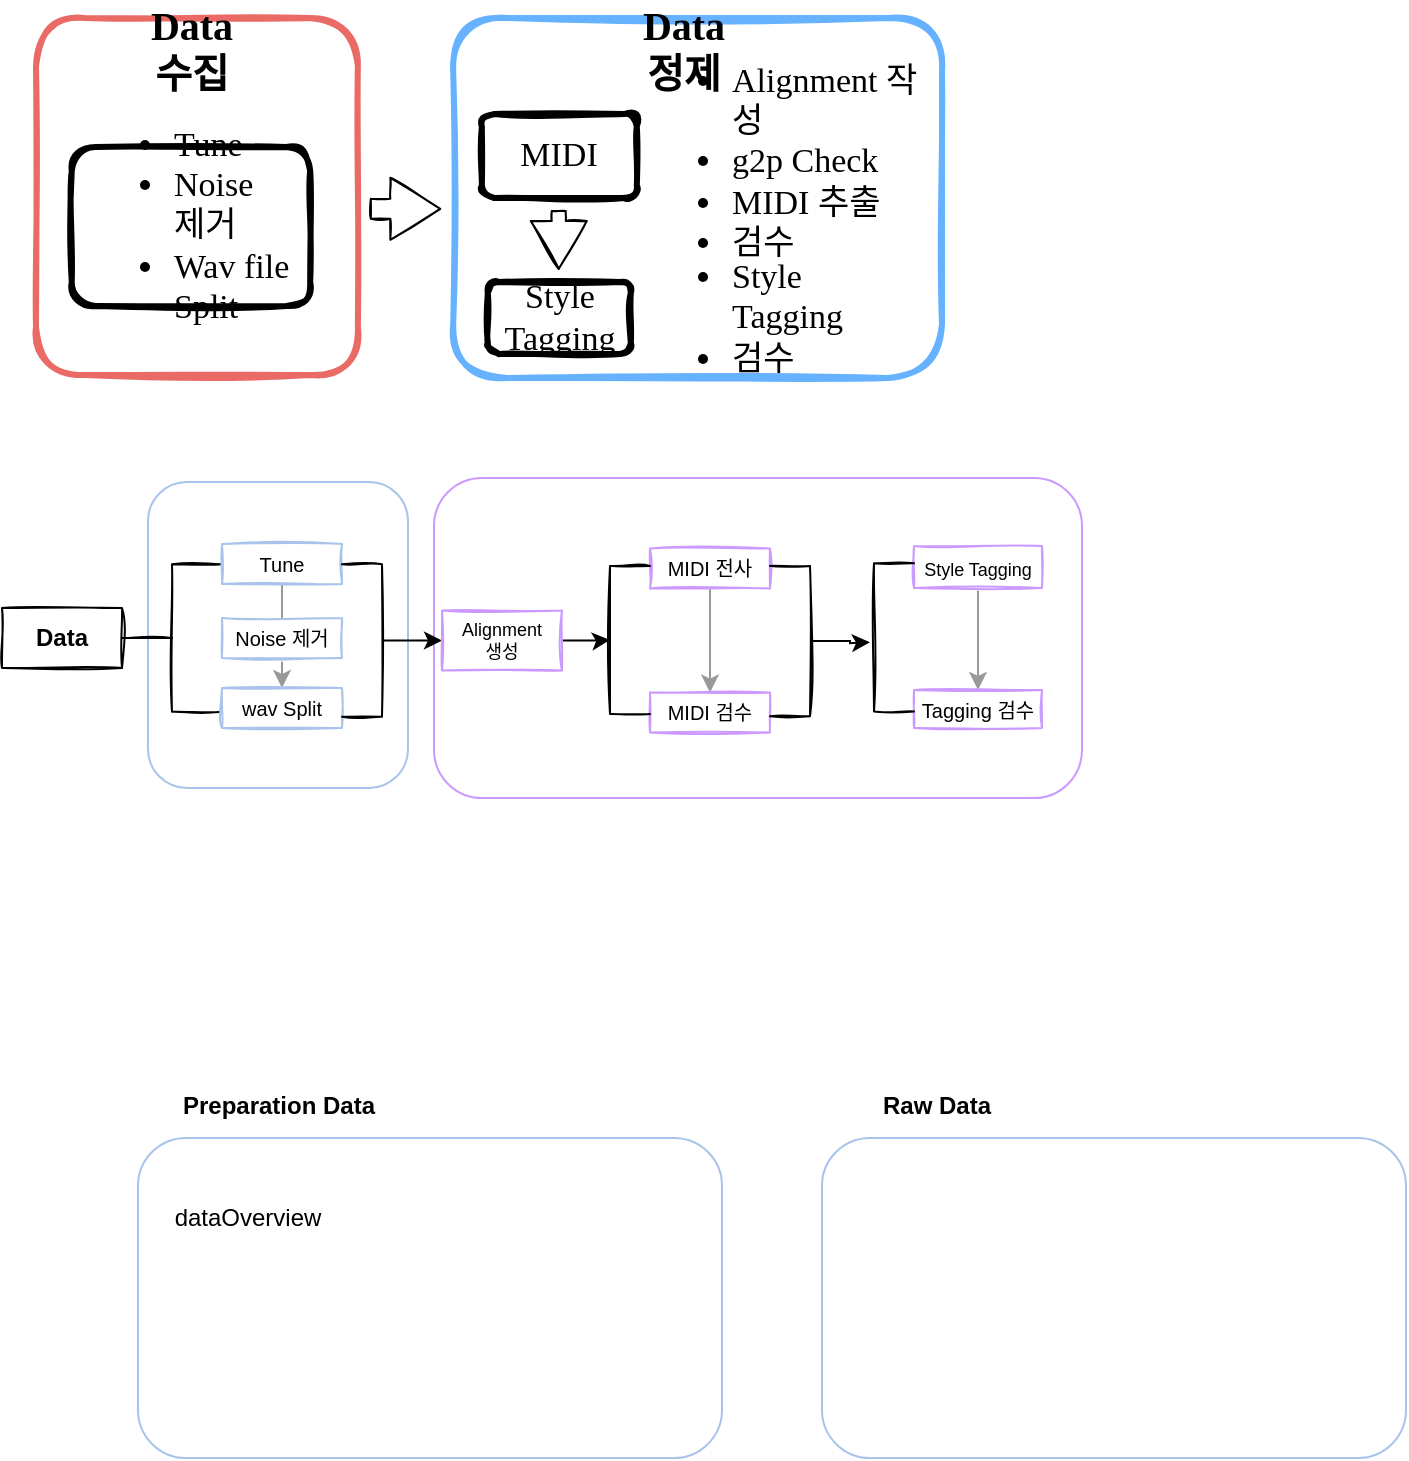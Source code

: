 <mxfile version="20.0.1" type="github">
  <diagram id="bYdH0A7eYf3jt_EvrW45" name="Page-1">
    <mxGraphModel dx="1737" dy="491" grid="1" gridSize="10" guides="1" tooltips="1" connect="1" arrows="1" fold="1" page="1" pageScale="1" pageWidth="827" pageHeight="1169" math="0" shadow="0">
      <root>
        <mxCell id="0" />
        <mxCell id="1" parent="0" />
        <mxCell id="ZBjXJc0zoBA8AOD2IJfz-61" value="" style="rounded=1;whiteSpace=wrap;html=1;sketch=0;fontSize=9;strokeColor=#CC99FF;strokeWidth=1;fillColor=default;" parent="1" vertex="1">
          <mxGeometry x="-594" y="360" width="324" height="160" as="geometry" />
        </mxCell>
        <mxCell id="ZBjXJc0zoBA8AOD2IJfz-60" value="" style="rounded=1;whiteSpace=wrap;html=1;sketch=0;fontSize=9;strokeColor=#A9C4EB;strokeWidth=1;fillColor=default;" parent="1" vertex="1">
          <mxGeometry x="-737" y="362" width="130" height="153" as="geometry" />
        </mxCell>
        <mxCell id="ZBjXJc0zoBA8AOD2IJfz-1" value="Data" style="rounded=0;whiteSpace=wrap;html=1;sketch=1;fontStyle=1" parent="1" vertex="1">
          <mxGeometry x="-810" y="425.01" width="60" height="30" as="geometry" />
        </mxCell>
        <mxCell id="ZBjXJc0zoBA8AOD2IJfz-3" value="" style="strokeWidth=1;html=1;shape=mxgraph.flowchart.annotation_2;align=left;labelPosition=right;pointerEvents=1;sketch=1;" parent="1" vertex="1">
          <mxGeometry x="-750" y="403.13" width="50" height="73.75" as="geometry" />
        </mxCell>
        <mxCell id="ZBjXJc0zoBA8AOD2IJfz-18" value="" style="edgeStyle=orthogonalEdgeStyle;rounded=0;orthogonalLoop=1;jettySize=auto;html=1;fontSize=10;textOpacity=90;strokeColor=#999999;" parent="1" source="ZBjXJc0zoBA8AOD2IJfz-8" target="ZBjXJc0zoBA8AOD2IJfz-11" edge="1">
          <mxGeometry relative="1" as="geometry" />
        </mxCell>
        <mxCell id="ZBjXJc0zoBA8AOD2IJfz-8" value="&lt;font style=&quot;font-size: 10px;&quot;&gt;Tune&lt;/font&gt;" style="rounded=0;whiteSpace=wrap;html=1;strokeColor=#A9C4EB;fillColor=default;fontSize=10;sketch=1;" parent="1" vertex="1">
          <mxGeometry x="-700" y="393" width="60" height="20" as="geometry" />
        </mxCell>
        <mxCell id="ZBjXJc0zoBA8AOD2IJfz-10" value="&lt;font style=&quot;font-size: 10px;&quot;&gt;Noise 제거&lt;/font&gt;" style="rounded=0;whiteSpace=wrap;html=1;strokeColor=#A9C4EB;fillColor=default;fontSize=10;sketch=1;" parent="1" vertex="1">
          <mxGeometry x="-700" y="430" width="60" height="20" as="geometry" />
        </mxCell>
        <mxCell id="ZBjXJc0zoBA8AOD2IJfz-11" value="&lt;span style=&quot;font-size: 10px;&quot;&gt;wav Split&lt;/span&gt;" style="rounded=0;whiteSpace=wrap;html=1;strokeColor=#A9C4EB;fillColor=default;fontSize=10;sketch=1;" parent="1" vertex="1">
          <mxGeometry x="-700" y="465" width="60" height="20" as="geometry" />
        </mxCell>
        <mxCell id="ZBjXJc0zoBA8AOD2IJfz-27" value="" style="edgeStyle=orthogonalEdgeStyle;rounded=0;orthogonalLoop=1;jettySize=auto;html=1;fontSize=10;" parent="1" source="ZBjXJc0zoBA8AOD2IJfz-23" target="ZBjXJc0zoBA8AOD2IJfz-26" edge="1">
          <mxGeometry relative="1" as="geometry" />
        </mxCell>
        <mxCell id="ZBjXJc0zoBA8AOD2IJfz-23" value="" style="strokeWidth=1;html=1;shape=mxgraph.flowchart.annotation_1;align=left;pointerEvents=1;sketch=1;fontSize=10;fillColor=default;rotation=-180;" parent="1" vertex="1">
          <mxGeometry x="-640" y="403.13" width="20" height="76.26" as="geometry" />
        </mxCell>
        <mxCell id="ZBjXJc0zoBA8AOD2IJfz-48" value="" style="edgeStyle=orthogonalEdgeStyle;rounded=0;orthogonalLoop=1;jettySize=auto;html=1;fontSize=2;entryX=0;entryY=0.5;entryDx=0;entryDy=0;entryPerimeter=0;" parent="1" source="ZBjXJc0zoBA8AOD2IJfz-26" target="ZBjXJc0zoBA8AOD2IJfz-47" edge="1">
          <mxGeometry relative="1" as="geometry">
            <mxPoint x="-510" y="441.486" as="targetPoint" />
          </mxGeometry>
        </mxCell>
        <mxCell id="ZBjXJc0zoBA8AOD2IJfz-26" value="&lt;font style=&quot;font-size: 9px;&quot;&gt;Alignment&lt;br&gt;생성&lt;/font&gt;" style="rounded=0;whiteSpace=wrap;html=1;sketch=1;fontSize=6;strokeColor=#CC99FF;" parent="1" vertex="1">
          <mxGeometry x="-590" y="426.26" width="60" height="30" as="geometry" />
        </mxCell>
        <mxCell id="ZBjXJc0zoBA8AOD2IJfz-45" value="" style="edgeStyle=orthogonalEdgeStyle;rounded=0;orthogonalLoop=1;jettySize=auto;html=1;fontSize=9;textOpacity=90;strokeColor=#999999;" parent="1" source="ZBjXJc0zoBA8AOD2IJfz-43" target="ZBjXJc0zoBA8AOD2IJfz-44" edge="1">
          <mxGeometry relative="1" as="geometry" />
        </mxCell>
        <mxCell id="ZBjXJc0zoBA8AOD2IJfz-43" value="MIDI 전사" style="rounded=0;whiteSpace=wrap;html=1;strokeColor=#CC99FF;fillColor=default;fontSize=10;sketch=1;" parent="1" vertex="1">
          <mxGeometry x="-486" y="395.26" width="60" height="20" as="geometry" />
        </mxCell>
        <mxCell id="ZBjXJc0zoBA8AOD2IJfz-44" value="MIDI 검수" style="rounded=0;whiteSpace=wrap;html=1;strokeColor=#CC99FF;fillColor=default;fontSize=10;sketch=1;" parent="1" vertex="1">
          <mxGeometry x="-486" y="467.26" width="60" height="20" as="geometry" />
        </mxCell>
        <mxCell id="ZBjXJc0zoBA8AOD2IJfz-47" value="" style="strokeWidth=1;html=1;shape=mxgraph.flowchart.annotation_1;align=left;pointerEvents=1;sketch=1;fontSize=2;fillColor=default;" parent="1" vertex="1">
          <mxGeometry x="-506" y="403.94" width="20" height="74.06" as="geometry" />
        </mxCell>
        <mxCell id="ZBjXJc0zoBA8AOD2IJfz-49" value="" style="edgeStyle=orthogonalEdgeStyle;rounded=0;orthogonalLoop=1;jettySize=auto;html=1;fontSize=10;" parent="1" source="ZBjXJc0zoBA8AOD2IJfz-50" edge="1">
          <mxGeometry relative="1" as="geometry">
            <mxPoint x="-376" y="442.114" as="targetPoint" />
          </mxGeometry>
        </mxCell>
        <mxCell id="ZBjXJc0zoBA8AOD2IJfz-50" value="" style="strokeWidth=1;html=1;shape=mxgraph.flowchart.annotation_1;align=left;pointerEvents=1;sketch=1;fontSize=10;fillColor=default;rotation=-180;" parent="1" vertex="1">
          <mxGeometry x="-426" y="403.94" width="20" height="75.2" as="geometry" />
        </mxCell>
        <mxCell id="ZBjXJc0zoBA8AOD2IJfz-56" value="" style="edgeStyle=orthogonalEdgeStyle;rounded=0;orthogonalLoop=1;jettySize=auto;html=1;fontSize=9;textOpacity=90;strokeColor=#999999;" parent="1" source="ZBjXJc0zoBA8AOD2IJfz-57" target="ZBjXJc0zoBA8AOD2IJfz-58" edge="1">
          <mxGeometry relative="1" as="geometry" />
        </mxCell>
        <mxCell id="ZBjXJc0zoBA8AOD2IJfz-57" value="&lt;font style=&quot;font-size: 9px;&quot;&gt;Style Tagging&lt;/font&gt;" style="rounded=0;whiteSpace=wrap;html=1;strokeColor=#CC99FF;fillColor=default;fontSize=10;sketch=1;" parent="1" vertex="1">
          <mxGeometry x="-354" y="394" width="64" height="21" as="geometry" />
        </mxCell>
        <mxCell id="ZBjXJc0zoBA8AOD2IJfz-58" value="Tagging 검수" style="rounded=0;whiteSpace=wrap;html=1;strokeColor=#CC99FF;fillColor=default;fontSize=10;sketch=1;" parent="1" vertex="1">
          <mxGeometry x="-354" y="466" width="64" height="19" as="geometry" />
        </mxCell>
        <mxCell id="ZBjXJc0zoBA8AOD2IJfz-59" value="" style="strokeWidth=1;html=1;shape=mxgraph.flowchart.annotation_1;align=left;pointerEvents=1;sketch=1;fontSize=2;fillColor=default;" parent="1" vertex="1">
          <mxGeometry x="-374" y="402.68" width="20" height="74.06" as="geometry" />
        </mxCell>
        <mxCell id="vOhrdkk1_eVYnLyEw9EG-1" value="" style="group" vertex="1" connectable="0" parent="1">
          <mxGeometry x="-793" y="130" width="453" height="180" as="geometry" />
        </mxCell>
        <mxCell id="DYIPkd5MB8kChP2E2KvI-21" value="" style="rounded=1;whiteSpace=wrap;html=1;shadow=0;glass=0;sketch=1;fontFamily=Comic Sans MS;fontSize=17;strokeWidth=3;strokeColor=#66B2FF;" parent="vOhrdkk1_eVYnLyEw9EG-1" vertex="1">
          <mxGeometry x="208.618" width="244.382" height="180" as="geometry" />
        </mxCell>
        <mxCell id="DYIPkd5MB8kChP2E2KvI-20" value="" style="rounded=1;whiteSpace=wrap;html=1;shadow=0;glass=0;sketch=1;fontFamily=Comic Sans MS;fontSize=17;strokeWidth=3;strokeColor=#EA6B66;" parent="vOhrdkk1_eVYnLyEw9EG-1" vertex="1">
          <mxGeometry width="160.934" height="178.5" as="geometry" />
        </mxCell>
        <mxCell id="xnQV9a3Z6vqpm0pV5S3U-1" value="" style="rounded=1;whiteSpace=wrap;html=1;strokeColor=#000000;strokeWidth=3;gradientColor=none;shadow=0;glass=0;sketch=1;perimeterSpacing=0;" parent="vOhrdkk1_eVYnLyEw9EG-1" vertex="1">
          <mxGeometry x="17.882" y="64.5" width="119.211" height="79.5" as="geometry" />
        </mxCell>
        <mxCell id="DYIPkd5MB8kChP2E2KvI-2" value="Data 수집" style="text;html=1;strokeColor=none;fillColor=none;align=center;verticalAlign=middle;whiteSpace=wrap;rounded=0;fontStyle=1;fontSize=20;fontFamily=Comic Sans MS;" parent="vOhrdkk1_eVYnLyEw9EG-1" vertex="1">
          <mxGeometry x="47.684" y="6" width="59.605" height="18" as="geometry" />
        </mxCell>
        <mxCell id="DYIPkd5MB8kChP2E2KvI-3" value="&lt;ul style=&quot;font-size: 17px;&quot;&gt;&lt;li style=&quot;font-size: 17px;&quot;&gt;Tune&lt;/li&gt;&lt;li style=&quot;font-size: 17px;&quot;&gt;Noise&amp;nbsp; 제거&lt;/li&gt;&lt;li style=&quot;font-size: 17px;&quot;&gt;Wav file Split&lt;/li&gt;&lt;/ul&gt;" style="text;html=1;strokeColor=none;fillColor=none;align=left;verticalAlign=middle;whiteSpace=wrap;rounded=0;shadow=0;glass=0;sketch=1;fontFamily=Comic Sans MS;fontSize=17;" parent="vOhrdkk1_eVYnLyEw9EG-1" vertex="1">
          <mxGeometry x="26.822" y="74.25" width="101.329" height="60" as="geometry" />
        </mxCell>
        <mxCell id="DYIPkd5MB8kChP2E2KvI-5" value="Data 정제" style="text;html=1;strokeColor=none;fillColor=none;align=center;verticalAlign=middle;whiteSpace=wrap;rounded=0;fontStyle=1;fontSize=20;fontFamily=Comic Sans MS;" parent="vOhrdkk1_eVYnLyEw9EG-1" vertex="1">
          <mxGeometry x="294.45" y="6" width="59.605" height="18" as="geometry" />
        </mxCell>
        <mxCell id="DYIPkd5MB8kChP2E2KvI-7" value="MIDI" style="rounded=1;whiteSpace=wrap;html=1;shadow=0;glass=0;sketch=1;fontFamily=Comic Sans MS;fontSize=17;strokeColor=#000000;strokeWidth=3;fillColor=#FFFFFF;gradientColor=none;" parent="vOhrdkk1_eVYnLyEw9EG-1" vertex="1">
          <mxGeometry x="222.924" y="48" width="77.487" height="42" as="geometry" />
        </mxCell>
        <mxCell id="DYIPkd5MB8kChP2E2KvI-9" value="Style Tagging" style="rounded=1;whiteSpace=wrap;html=1;shadow=0;glass=0;sketch=1;fontFamily=Comic Sans MS;fontSize=17;strokeColor=#000000;strokeWidth=3;fillColor=#FFFFFF;gradientColor=none;" parent="vOhrdkk1_eVYnLyEw9EG-1" vertex="1">
          <mxGeometry x="225.904" y="132" width="71.526" height="36" as="geometry" />
        </mxCell>
        <mxCell id="DYIPkd5MB8kChP2E2KvI-13" value="&lt;ul style=&quot;font-size: 17px&quot;&gt;&lt;li style=&quot;font-size: 17px&quot;&gt;Alignment 작성&lt;/li&gt;&lt;li style=&quot;font-size: 17px&quot;&gt;g2p Check&lt;/li&gt;&lt;li style=&quot;font-size: 17px&quot;&gt;MIDI 추출&lt;/li&gt;&lt;li style=&quot;font-size: 17px&quot;&gt;검수&lt;/li&gt;&lt;/ul&gt;" style="text;html=1;strokeColor=none;fillColor=none;align=left;verticalAlign=middle;whiteSpace=wrap;rounded=0;shadow=0;glass=0;sketch=1;fontFamily=Comic Sans MS;fontSize=17;" parent="vOhrdkk1_eVYnLyEw9EG-1" vertex="1">
          <mxGeometry x="306.371" y="48" width="137.092" height="48" as="geometry" />
        </mxCell>
        <mxCell id="DYIPkd5MB8kChP2E2KvI-14" value="&lt;ul style=&quot;font-size: 17px&quot;&gt;&lt;li style=&quot;font-size: 17px&quot;&gt;Style Tagging&lt;/li&gt;&lt;li style=&quot;font-size: 17px&quot;&gt;검수&lt;/li&gt;&lt;/ul&gt;" style="text;html=1;strokeColor=none;fillColor=none;align=left;verticalAlign=middle;whiteSpace=wrap;rounded=0;shadow=0;glass=0;sketch=1;fontFamily=Comic Sans MS;fontSize=17;" parent="vOhrdkk1_eVYnLyEw9EG-1" vertex="1">
          <mxGeometry x="306.371" y="135" width="113.25" height="30" as="geometry" />
        </mxCell>
        <mxCell id="DYIPkd5MB8kChP2E2KvI-18" value="" style="shape=flexArrow;endArrow=classic;html=1;rounded=1;sketch=1;fontFamily=Comic Sans MS;fontSize=17;startSize=2;endSize=8;" parent="vOhrdkk1_eVYnLyEw9EG-1" edge="1">
          <mxGeometry width="50" height="50" relative="1" as="geometry">
            <mxPoint x="166.895" y="95.4" as="sourcePoint" />
            <mxPoint x="202.658" y="95.4" as="targetPoint" />
          </mxGeometry>
        </mxCell>
        <mxCell id="DYIPkd5MB8kChP2E2KvI-24" value="" style="shape=flexArrow;endArrow=classic;html=1;rounded=1;sketch=1;fontFamily=Comic Sans MS;fontSize=17;startSize=2;endSize=7.67;width=7;" parent="vOhrdkk1_eVYnLyEw9EG-1" edge="1">
          <mxGeometry width="50" height="50" relative="1" as="geometry">
            <mxPoint x="261.369" y="96" as="sourcePoint" />
            <mxPoint x="261.369" y="126" as="targetPoint" />
          </mxGeometry>
        </mxCell>
        <mxCell id="vOhrdkk1_eVYnLyEw9EG-4" value="" style="rounded=1;whiteSpace=wrap;html=1;sketch=0;fontSize=9;strokeColor=#A9C4EB;strokeWidth=1;fillColor=default;" vertex="1" parent="1">
          <mxGeometry x="-742" y="690" width="292" height="160" as="geometry" />
        </mxCell>
        <mxCell id="vOhrdkk1_eVYnLyEw9EG-5" value="&lt;font style=&quot;font-size: 12px;&quot;&gt;Preparation Data&lt;/font&gt;" style="text;strokeColor=none;fillColor=none;html=1;fontSize=24;fontStyle=1;verticalAlign=middle;align=center;sketch=0;" vertex="1" parent="1">
          <mxGeometry x="-745.5" y="650" width="147" height="40" as="geometry" />
        </mxCell>
        <mxCell id="vOhrdkk1_eVYnLyEw9EG-6" value="&lt;span style=&quot;font-size: 12px;&quot;&gt;Raw Data&lt;/span&gt;" style="text;strokeColor=none;fillColor=none;html=1;fontSize=24;fontStyle=1;verticalAlign=middle;align=center;sketch=0;" vertex="1" parent="1">
          <mxGeometry x="-417" y="650" width="147" height="40" as="geometry" />
        </mxCell>
        <mxCell id="vOhrdkk1_eVYnLyEw9EG-7" value="dataOverview" style="text;html=1;strokeColor=none;fillColor=none;align=center;verticalAlign=middle;whiteSpace=wrap;rounded=0;sketch=0;fontSize=12;" vertex="1" parent="1">
          <mxGeometry x="-742" y="720" width="110" height="20" as="geometry" />
        </mxCell>
        <mxCell id="vOhrdkk1_eVYnLyEw9EG-9" value="" style="rounded=1;whiteSpace=wrap;html=1;sketch=0;fontSize=9;strokeColor=#A9C4EB;strokeWidth=1;fillColor=default;" vertex="1" parent="1">
          <mxGeometry x="-400" y="690" width="292" height="160" as="geometry" />
        </mxCell>
      </root>
    </mxGraphModel>
  </diagram>
</mxfile>
